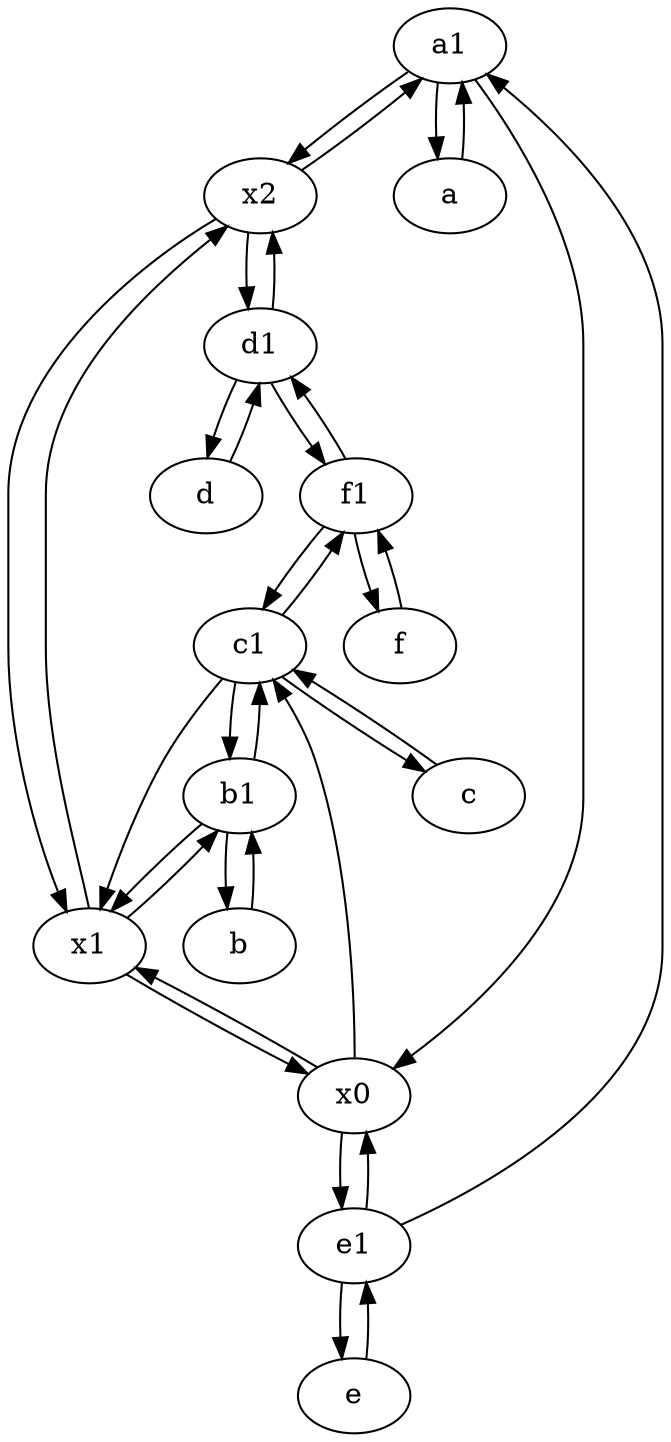digraph  {
	a1 [pos="40,15!"];
	x2;
	a [pos="40,10!"];
	b1 [pos="45,20!"];
	x0;
	e1 [pos="25,45!"];
	b [pos="50,20!"];
	c [pos="20,10!"];
	f [pos="15,45!"];
	e [pos="30,50!"];
	x1;
	f1;
	c1 [pos="30,15!"];
	d [pos="20,30!"];
	d1 [pos="25,30!"];
	e1 -> e;
	a1 -> x0;
	e -> e1;
	x1 -> x2;
	x0 -> x1;
	c1 -> x1;
	d1 -> f1;
	d1 -> x2;
	e1 -> a1;
	f1 -> c1;
	b1 -> x1;
	x1 -> x0;
	c1 -> f1;
	c -> c1;
	x0 -> c1;
	a -> a1;
	f1 -> d1;
	a1 -> a;
	b1 -> c1;
	b1 -> b;
	f1 -> f;
	x1 -> b1;
	c1 -> b1;
	d1 -> d;
	e1 -> x0;
	x2 -> a1;
	f -> f1;
	x2 -> x1;
	x2 -> d1;
	a1 -> x2;
	d -> d1;
	c1 -> c;
	b -> b1;
	x0 -> e1;

	}